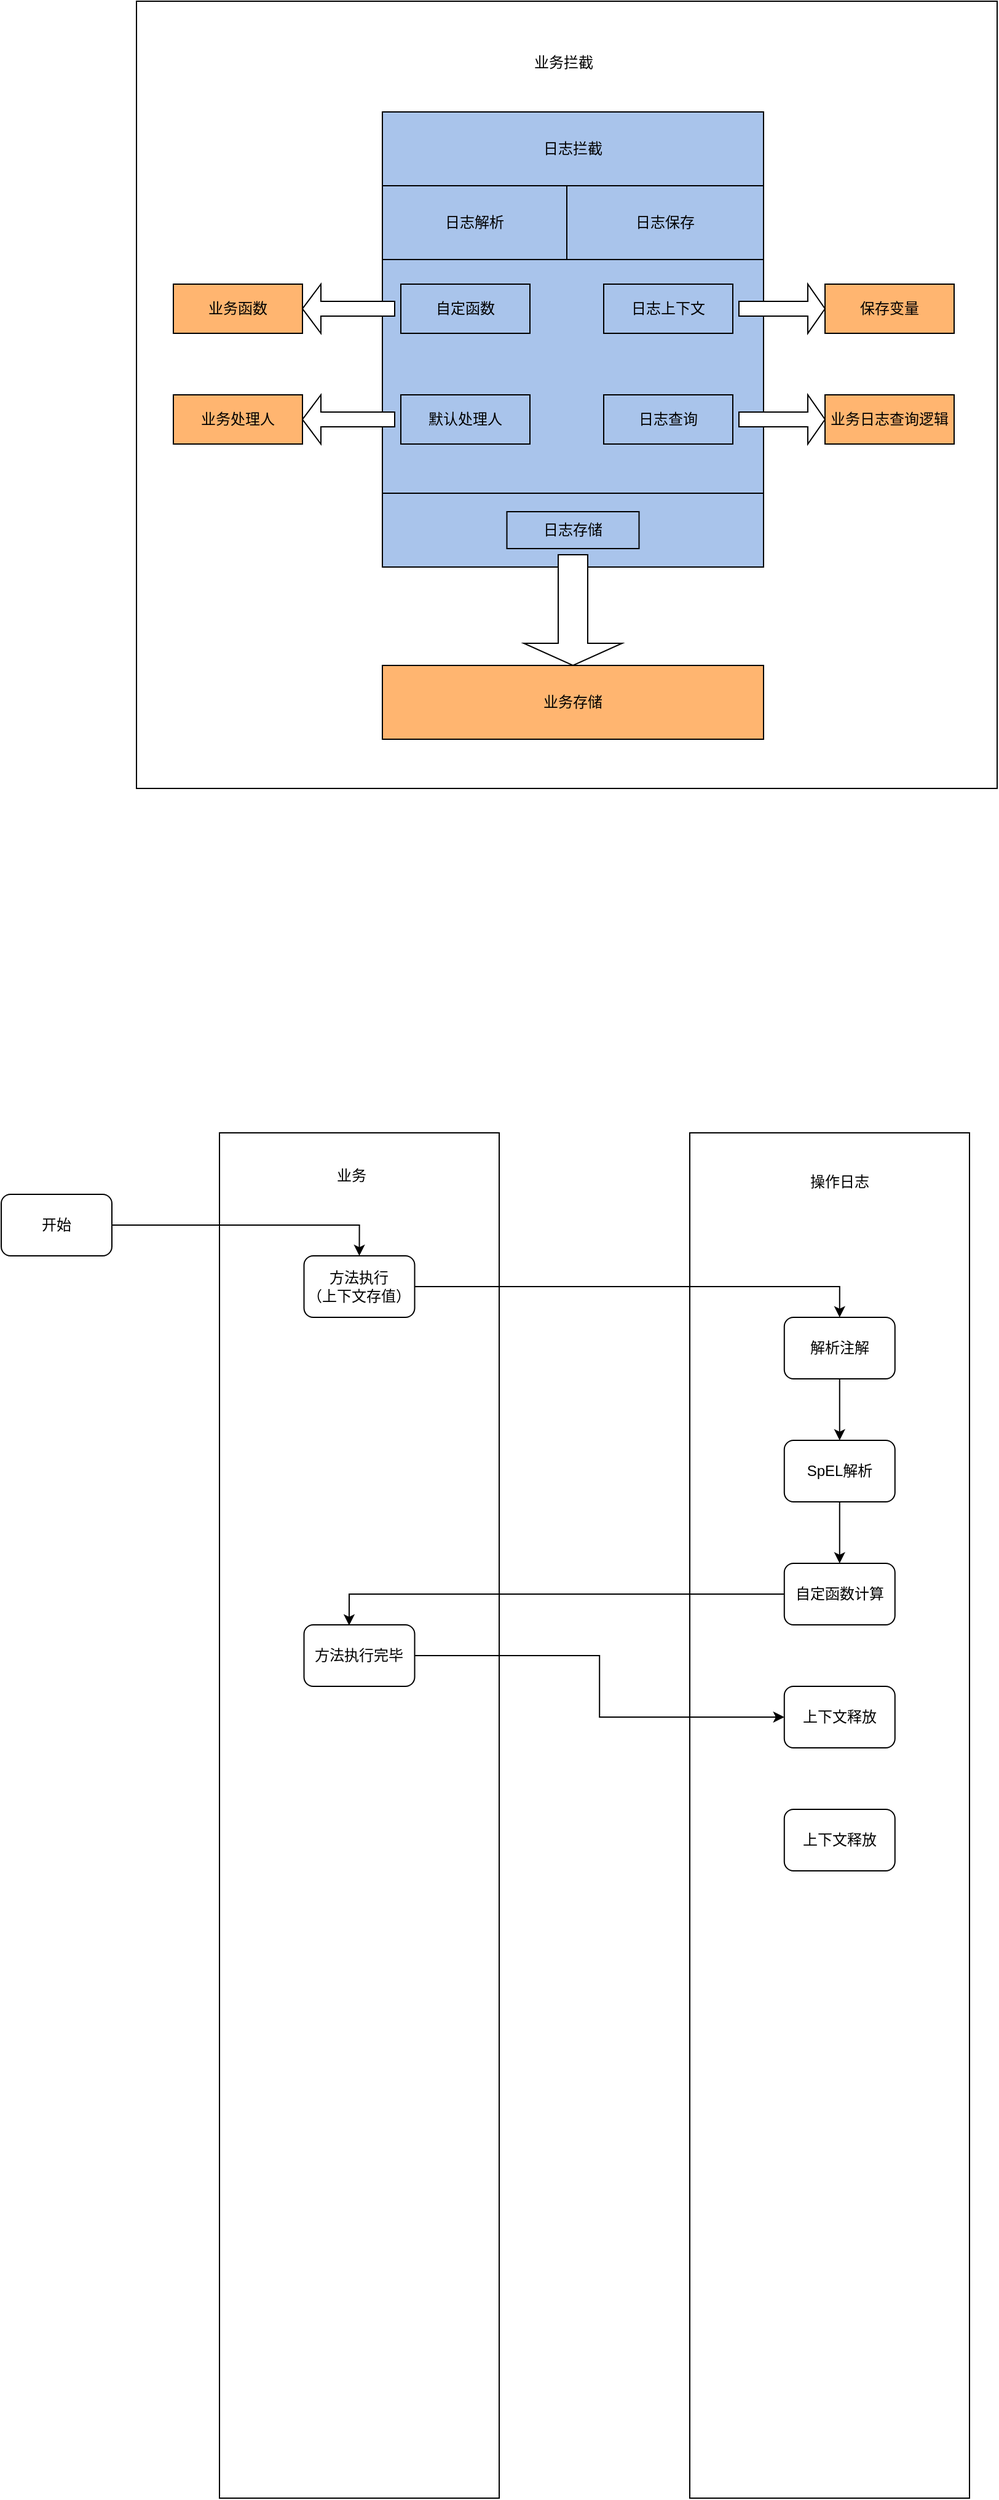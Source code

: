 <mxfile version="17.4.6" type="github">
  <diagram id="M2J54aH_kBlXoppGelAj" name="Page-1">
    <mxGraphModel dx="2061" dy="740" grid="1" gridSize="10" guides="1" tooltips="1" connect="1" arrows="1" fold="1" page="1" pageScale="1" pageWidth="827" pageHeight="1169" math="0" shadow="0">
      <root>
        <mxCell id="0" />
        <mxCell id="1" parent="0" />
        <mxCell id="TXuVa48bCFsw6Jjm-vho-4" value="" style="rounded=0;whiteSpace=wrap;html=1;" parent="1" vertex="1">
          <mxGeometry x="50" y="40" width="700" height="640" as="geometry" />
        </mxCell>
        <mxCell id="TXuVa48bCFsw6Jjm-vho-6" value="" style="rounded=0;whiteSpace=wrap;html=1;fillColor=#A9C4EB;" parent="1" vertex="1">
          <mxGeometry x="250" y="130" width="310" height="370" as="geometry" />
        </mxCell>
        <mxCell id="TXuVa48bCFsw6Jjm-vho-7" value="日志拦截" style="rounded=0;whiteSpace=wrap;html=1;fillColor=#A9C4EB;" parent="1" vertex="1">
          <mxGeometry x="250" y="130" width="310" height="60" as="geometry" />
        </mxCell>
        <mxCell id="TXuVa48bCFsw6Jjm-vho-8" value="日志解析" style="rounded=0;whiteSpace=wrap;html=1;fillColor=#A9C4EB;" parent="1" vertex="1">
          <mxGeometry x="250" y="190" width="150" height="60" as="geometry" />
        </mxCell>
        <mxCell id="TXuVa48bCFsw6Jjm-vho-9" value="日志保存" style="rounded=0;whiteSpace=wrap;html=1;fillColor=#A9C4EB;" parent="1" vertex="1">
          <mxGeometry x="400" y="190" width="160" height="60" as="geometry" />
        </mxCell>
        <mxCell id="TXuVa48bCFsw6Jjm-vho-10" value="" style="rounded=0;whiteSpace=wrap;html=1;fillColor=#A9C4EB;" parent="1" vertex="1">
          <mxGeometry x="250" y="440" width="310" height="60" as="geometry" />
        </mxCell>
        <mxCell id="TXuVa48bCFsw6Jjm-vho-11" value="自定函数" style="rounded=0;whiteSpace=wrap;html=1;fillColor=#A9C4EB;" parent="1" vertex="1">
          <mxGeometry x="265" y="270" width="105" height="40" as="geometry" />
        </mxCell>
        <mxCell id="TXuVa48bCFsw6Jjm-vho-12" value="默认处理人" style="rounded=0;whiteSpace=wrap;html=1;fillColor=#A9C4EB;" parent="1" vertex="1">
          <mxGeometry x="265" y="360" width="105" height="40" as="geometry" />
        </mxCell>
        <mxCell id="TXuVa48bCFsw6Jjm-vho-15" value="日志上下文" style="rounded=0;whiteSpace=wrap;html=1;fillColor=#A9C4EB;" parent="1" vertex="1">
          <mxGeometry x="430" y="270" width="105" height="40" as="geometry" />
        </mxCell>
        <mxCell id="TXuVa48bCFsw6Jjm-vho-16" value="日志查询" style="rounded=0;whiteSpace=wrap;html=1;fillColor=#A9C4EB;" parent="1" vertex="1">
          <mxGeometry x="430" y="360" width="105" height="40" as="geometry" />
        </mxCell>
        <mxCell id="TXuVa48bCFsw6Jjm-vho-17" value="日志存储" style="rounded=0;whiteSpace=wrap;html=1;fillColor=#A9C4EB;" parent="1" vertex="1">
          <mxGeometry x="351.25" y="455" width="107.5" height="30" as="geometry" />
        </mxCell>
        <mxCell id="TXuVa48bCFsw6Jjm-vho-18" value="业务函数" style="rounded=0;whiteSpace=wrap;html=1;fillColor=#FFB570;" parent="1" vertex="1">
          <mxGeometry x="80" y="270" width="105" height="40" as="geometry" />
        </mxCell>
        <mxCell id="TXuVa48bCFsw6Jjm-vho-19" value="业务处理人" style="rounded=0;whiteSpace=wrap;html=1;fillColor=#FFB570;" parent="1" vertex="1">
          <mxGeometry x="80" y="360" width="105" height="40" as="geometry" />
        </mxCell>
        <mxCell id="TXuVa48bCFsw6Jjm-vho-20" value="保存变量" style="rounded=0;whiteSpace=wrap;html=1;fillColor=#FFB570;" parent="1" vertex="1">
          <mxGeometry x="610" y="270" width="105" height="40" as="geometry" />
        </mxCell>
        <mxCell id="TXuVa48bCFsw6Jjm-vho-21" value="业务日志查询逻辑" style="rounded=0;whiteSpace=wrap;html=1;fillColor=#FFB570;" parent="1" vertex="1">
          <mxGeometry x="610" y="360" width="105" height="40" as="geometry" />
        </mxCell>
        <mxCell id="TXuVa48bCFsw6Jjm-vho-22" value="业务存储" style="rounded=0;whiteSpace=wrap;html=1;fillColor=#FFB570;" parent="1" vertex="1">
          <mxGeometry x="250" y="580" width="310" height="60" as="geometry" />
        </mxCell>
        <mxCell id="TXuVa48bCFsw6Jjm-vho-23" value="业务拦截" style="text;html=1;strokeColor=none;fillColor=none;align=center;verticalAlign=middle;whiteSpace=wrap;rounded=0;" parent="1" vertex="1">
          <mxGeometry x="345" y="70" width="105" height="40" as="geometry" />
        </mxCell>
        <mxCell id="TXuVa48bCFsw6Jjm-vho-24" value="" style="shape=singleArrow;whiteSpace=wrap;html=1;" parent="1" vertex="1">
          <mxGeometry x="540" y="270" width="70" height="40" as="geometry" />
        </mxCell>
        <mxCell id="TXuVa48bCFsw6Jjm-vho-25" value="" style="shape=singleArrow;whiteSpace=wrap;html=1;" parent="1" vertex="1">
          <mxGeometry x="540" y="360" width="70" height="40" as="geometry" />
        </mxCell>
        <mxCell id="TXuVa48bCFsw6Jjm-vho-26" value="" style="shape=singleArrow;direction=west;whiteSpace=wrap;html=1;" parent="1" vertex="1">
          <mxGeometry x="185" y="270" width="75" height="40" as="geometry" />
        </mxCell>
        <mxCell id="TXuVa48bCFsw6Jjm-vho-27" value="" style="shape=singleArrow;direction=west;whiteSpace=wrap;html=1;" parent="1" vertex="1">
          <mxGeometry x="185" y="360" width="75" height="40" as="geometry" />
        </mxCell>
        <mxCell id="TXuVa48bCFsw6Jjm-vho-29" value="" style="shape=singleArrow;direction=south;whiteSpace=wrap;html=1;" parent="1" vertex="1">
          <mxGeometry x="365" y="490" width="80" height="90" as="geometry" />
        </mxCell>
        <mxCell id="rtflXN0gHjhB6CokZb4b-1" value="" style="rounded=0;whiteSpace=wrap;html=1;" vertex="1" parent="1">
          <mxGeometry x="117.5" y="960" width="227.5" height="1110" as="geometry" />
        </mxCell>
        <mxCell id="rtflXN0gHjhB6CokZb4b-2" value="" style="rounded=0;whiteSpace=wrap;html=1;" vertex="1" parent="1">
          <mxGeometry x="500" y="960" width="227.5" height="1110" as="geometry" />
        </mxCell>
        <mxCell id="rtflXN0gHjhB6CokZb4b-3" value="业务" style="text;html=1;strokeColor=none;fillColor=none;align=center;verticalAlign=middle;whiteSpace=wrap;rounded=0;" vertex="1" parent="1">
          <mxGeometry x="185" y="980" width="80" height="30" as="geometry" />
        </mxCell>
        <mxCell id="rtflXN0gHjhB6CokZb4b-4" value="操作日志" style="text;html=1;strokeColor=none;fillColor=none;align=center;verticalAlign=middle;whiteSpace=wrap;rounded=0;" vertex="1" parent="1">
          <mxGeometry x="583.75" y="980" width="76.25" height="40" as="geometry" />
        </mxCell>
        <mxCell id="rtflXN0gHjhB6CokZb4b-15" style="edgeStyle=orthogonalEdgeStyle;rounded=0;orthogonalLoop=1;jettySize=auto;html=1;entryX=0.5;entryY=0;entryDx=0;entryDy=0;" edge="1" parent="1" source="rtflXN0gHjhB6CokZb4b-5" target="rtflXN0gHjhB6CokZb4b-6">
          <mxGeometry relative="1" as="geometry" />
        </mxCell>
        <mxCell id="rtflXN0gHjhB6CokZb4b-5" value="开始" style="rounded=1;whiteSpace=wrap;html=1;" vertex="1" parent="1">
          <mxGeometry x="-60" y="1010" width="90" height="50" as="geometry" />
        </mxCell>
        <mxCell id="rtflXN0gHjhB6CokZb4b-12" style="edgeStyle=orthogonalEdgeStyle;rounded=0;orthogonalLoop=1;jettySize=auto;html=1;entryX=0.5;entryY=0;entryDx=0;entryDy=0;" edge="1" parent="1" source="rtflXN0gHjhB6CokZb4b-6" target="rtflXN0gHjhB6CokZb4b-7">
          <mxGeometry relative="1" as="geometry" />
        </mxCell>
        <mxCell id="rtflXN0gHjhB6CokZb4b-6" value="方法执行&lt;br&gt;（上下文存值）" style="rounded=1;whiteSpace=wrap;html=1;" vertex="1" parent="1">
          <mxGeometry x="186.25" y="1060" width="90" height="50" as="geometry" />
        </mxCell>
        <mxCell id="rtflXN0gHjhB6CokZb4b-13" style="edgeStyle=orthogonalEdgeStyle;rounded=0;orthogonalLoop=1;jettySize=auto;html=1;" edge="1" parent="1" source="rtflXN0gHjhB6CokZb4b-7" target="rtflXN0gHjhB6CokZb4b-8">
          <mxGeometry relative="1" as="geometry" />
        </mxCell>
        <mxCell id="rtflXN0gHjhB6CokZb4b-7" value="解析注解" style="rounded=1;whiteSpace=wrap;html=1;" vertex="1" parent="1">
          <mxGeometry x="576.88" y="1110" width="90" height="50" as="geometry" />
        </mxCell>
        <mxCell id="rtflXN0gHjhB6CokZb4b-14" style="edgeStyle=orthogonalEdgeStyle;rounded=0;orthogonalLoop=1;jettySize=auto;html=1;" edge="1" parent="1" source="rtflXN0gHjhB6CokZb4b-8" target="rtflXN0gHjhB6CokZb4b-9">
          <mxGeometry relative="1" as="geometry" />
        </mxCell>
        <mxCell id="rtflXN0gHjhB6CokZb4b-8" value="SpEL解析" style="rounded=1;whiteSpace=wrap;html=1;" vertex="1" parent="1">
          <mxGeometry x="576.88" y="1210" width="90" height="50" as="geometry" />
        </mxCell>
        <mxCell id="rtflXN0gHjhB6CokZb4b-18" style="edgeStyle=orthogonalEdgeStyle;rounded=0;orthogonalLoop=1;jettySize=auto;html=1;entryX=0.408;entryY=0.01;entryDx=0;entryDy=0;entryPerimeter=0;" edge="1" parent="1" source="rtflXN0gHjhB6CokZb4b-9" target="rtflXN0gHjhB6CokZb4b-16">
          <mxGeometry relative="1" as="geometry" />
        </mxCell>
        <mxCell id="rtflXN0gHjhB6CokZb4b-9" value="自定函数计算" style="rounded=1;whiteSpace=wrap;html=1;" vertex="1" parent="1">
          <mxGeometry x="576.88" y="1310" width="90" height="50" as="geometry" />
        </mxCell>
        <mxCell id="rtflXN0gHjhB6CokZb4b-19" style="edgeStyle=orthogonalEdgeStyle;rounded=0;orthogonalLoop=1;jettySize=auto;html=1;entryX=0;entryY=0.5;entryDx=0;entryDy=0;" edge="1" parent="1" source="rtflXN0gHjhB6CokZb4b-16" target="rtflXN0gHjhB6CokZb4b-17">
          <mxGeometry relative="1" as="geometry" />
        </mxCell>
        <mxCell id="rtflXN0gHjhB6CokZb4b-16" value="方法执行完毕&lt;br&gt;" style="rounded=1;whiteSpace=wrap;html=1;" vertex="1" parent="1">
          <mxGeometry x="186.25" y="1360" width="90" height="50" as="geometry" />
        </mxCell>
        <mxCell id="rtflXN0gHjhB6CokZb4b-17" value="上下文释放" style="rounded=1;whiteSpace=wrap;html=1;" vertex="1" parent="1">
          <mxGeometry x="576.88" y="1410" width="90" height="50" as="geometry" />
        </mxCell>
        <mxCell id="rtflXN0gHjhB6CokZb4b-22" value="上下文释放" style="rounded=1;whiteSpace=wrap;html=1;" vertex="1" parent="1">
          <mxGeometry x="576.88" y="1510" width="90" height="50" as="geometry" />
        </mxCell>
      </root>
    </mxGraphModel>
  </diagram>
</mxfile>
